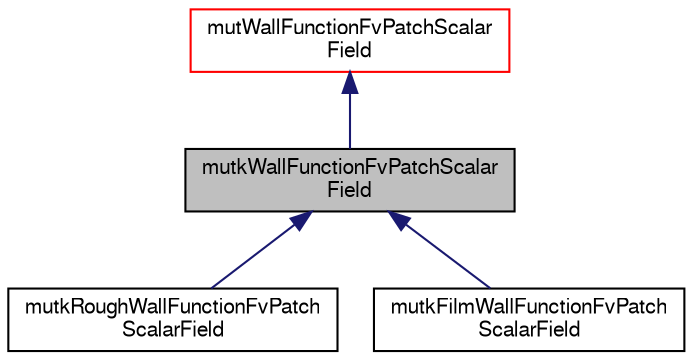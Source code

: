 digraph "mutkWallFunctionFvPatchScalarField"
{
  bgcolor="transparent";
  edge [fontname="FreeSans",fontsize="10",labelfontname="FreeSans",labelfontsize="10"];
  node [fontname="FreeSans",fontsize="10",shape=record];
  Node0 [label="mutkWallFunctionFvPatchScalar\lField",height=0.2,width=0.4,color="black", fillcolor="grey75", style="filled", fontcolor="black"];
  Node1 -> Node0 [dir="back",color="midnightblue",fontsize="10",style="solid",fontname="FreeSans"];
  Node1 [label="mutWallFunctionFvPatchScalar\lField",height=0.2,width=0.4,color="red",URL="$a30722.html",tooltip="This boundary condition provides a turbulent viscosity condition when using wall functions, based on turbulence kinetic energy. "];
  Node0 -> Node3 [dir="back",color="midnightblue",fontsize="10",style="solid",fontname="FreeSans"];
  Node3 [label="mutkRoughWallFunctionFvPatch\lScalarField",height=0.2,width=0.4,color="black",URL="$a30698.html",tooltip="This boundary condition provides a turbulent viscosity condition when using wall functions for rough ..."];
  Node0 -> Node4 [dir="back",color="midnightblue",fontsize="10",style="solid",fontname="FreeSans"];
  Node4 [label="mutkFilmWallFunctionFvPatch\lScalarField",height=0.2,width=0.4,color="black",URL="$a29038.html",tooltip="This boundary condition provides a turbulent viscosity condition when using wall functions, based on turbulence kinetic energy, for use with surface film models. "];
}
